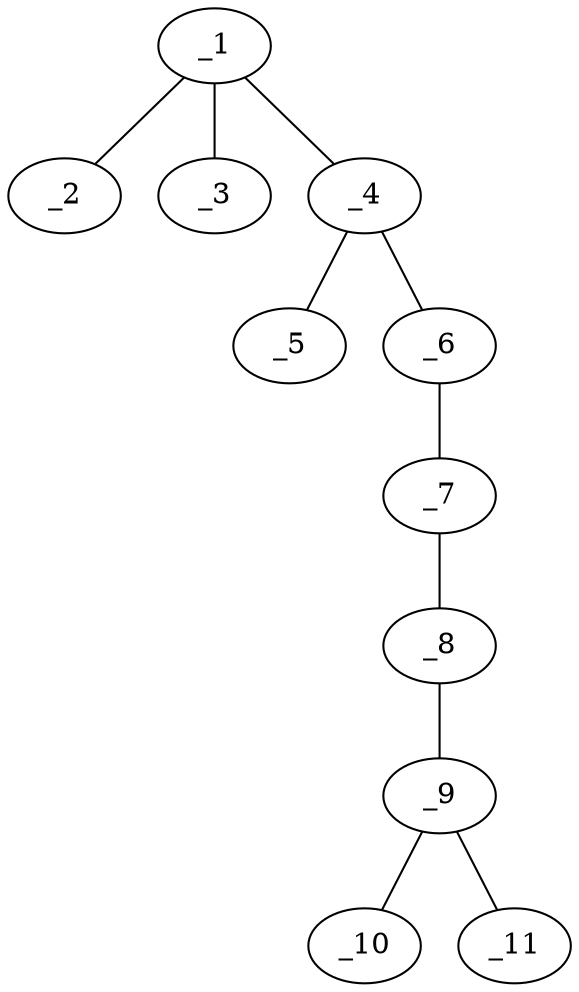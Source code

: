 graph molid623233 {
	_1	 [charge=0,
		chem=1,
		symbol="C  ",
		x="7.1962",
		y="0.25"];
	_2	 [charge=0,
		chem=2,
		symbol="O  ",
		x="8.0622",
		y="-0.25"];
	_1 -- _2	 [valence=2];
	_3	 [charge=0,
		chem=2,
		symbol="O  ",
		x="7.1962",
		y="1.25"];
	_1 -- _3	 [valence=1];
	_4	 [charge=0,
		chem=1,
		symbol="C  ",
		x="6.3301",
		y="-0.25"];
	_1 -- _4	 [valence=1];
	_5	 [charge=0,
		chem=4,
		symbol="N  ",
		x="6.3301",
		y="-1.25"];
	_4 -- _5	 [valence=1];
	_6	 [charge=0,
		chem=1,
		symbol="C  ",
		x="5.4641",
		y="0.25"];
	_4 -- _6	 [valence=1];
	_7	 [charge=0,
		chem=1,
		symbol="C  ",
		x="4.5981",
		y="-0.25"];
	_6 -- _7	 [valence=1];
	_8	 [charge=0,
		chem=5,
		symbol="S  ",
		x="3.7321",
		y="0.25"];
	_7 -- _8	 [valence=1];
	_9	 [charge=0,
		chem=1,
		symbol="C  ",
		x="2.866",
		y="-0.25"];
	_8 -- _9	 [valence=1];
	_10	 [charge=0,
		chem=22,
		symbol="F  ",
		x=2,
		y="0.25"];
	_9 -- _10	 [valence=1];
	_11	 [charge=0,
		chem=22,
		symbol="F  ",
		x="2.866",
		y="-1.25"];
	_9 -- _11	 [valence=1];
}
